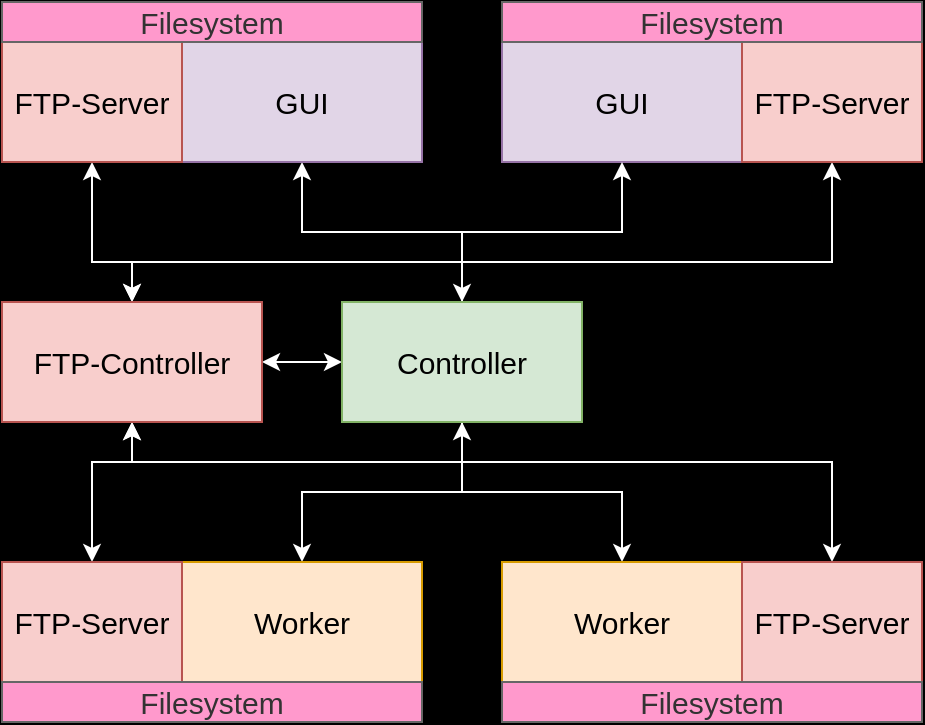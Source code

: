 <mxfile version="12.0.2" type="device" pages="1"><diagram id="bj3u7T3dHNq3HhVxmN0J" name="Page-1"><mxGraphModel dx="1185" dy="1837" grid="1" gridSize="10" guides="1" tooltips="1" connect="1" arrows="1" fold="1" page="1" pageScale="1" pageWidth="827" pageHeight="1169" background="#000000" math="0" shadow="0"><root><mxCell id="0"/><mxCell id="1" parent="0"/><mxCell id="L61X-0zqSYfUz2ejo7fB-1" value="GUI" style="rounded=0;whiteSpace=wrap;html=1;fontSize=15;fillColor=#e1d5e7;strokeColor=#9673a6;" parent="1" vertex="1"><mxGeometry x="320" y="-20" width="120" height="60" as="geometry"/></mxCell><mxCell id="L61X-0zqSYfUz2ejo7fB-10" style="edgeStyle=orthogonalEdgeStyle;rounded=0;orthogonalLoop=1;jettySize=auto;html=1;fontSize=15;strokeColor=#FFFFFF;" parent="1" source="L61X-0zqSYfUz2ejo7fB-2" target="L61X-0zqSYfUz2ejo7fB-1" edge="1"><mxGeometry relative="1" as="geometry"/></mxCell><mxCell id="L61X-0zqSYfUz2ejo7fB-11" style="edgeStyle=orthogonalEdgeStyle;rounded=0;orthogonalLoop=1;jettySize=auto;html=1;fontSize=15;strokeColor=#FFFFFF;startArrow=classic;startFill=1;" parent="1" source="L61X-0zqSYfUz2ejo7fB-2" target="L61X-0zqSYfUz2ejo7fB-9" edge="1"><mxGeometry relative="1" as="geometry"/></mxCell><mxCell id="L61X-0zqSYfUz2ejo7fB-12" style="edgeStyle=orthogonalEdgeStyle;rounded=0;orthogonalLoop=1;jettySize=auto;html=1;fontSize=15;strokeColor=#FFFFFF;" parent="1" source="L61X-0zqSYfUz2ejo7fB-2" target="L61X-0zqSYfUz2ejo7fB-3" edge="1"><mxGeometry relative="1" as="geometry"/></mxCell><mxCell id="L61X-0zqSYfUz2ejo7fB-13" style="edgeStyle=orthogonalEdgeStyle;rounded=0;orthogonalLoop=1;jettySize=auto;html=1;fontSize=15;strokeColor=#FFFFFF;startArrow=classic;startFill=1;" parent="1" source="L61X-0zqSYfUz2ejo7fB-2" target="L61X-0zqSYfUz2ejo7fB-8" edge="1"><mxGeometry relative="1" as="geometry"/></mxCell><mxCell id="_pPQo1bAEVEEE5pnuRDd-7" style="edgeStyle=orthogonalEdgeStyle;rounded=0;orthogonalLoop=1;jettySize=auto;html=1;entryX=1;entryY=0.5;entryDx=0;entryDy=0;fontSize=15;strokeColor=#FFFFFF;startArrow=classic;startFill=1;" edge="1" parent="1" source="L61X-0zqSYfUz2ejo7fB-2" target="_pPQo1bAEVEEE5pnuRDd-1"><mxGeometry relative="1" as="geometry"/></mxCell><mxCell id="L61X-0zqSYfUz2ejo7fB-2" value="Controller" style="rounded=0;whiteSpace=wrap;html=1;fontSize=15;fillColor=#d5e8d4;strokeColor=#82b366;" parent="1" vertex="1"><mxGeometry x="240" y="110" width="120" height="60" as="geometry"/></mxCell><mxCell id="L61X-0zqSYfUz2ejo7fB-3" value="Worker" style="rounded=0;whiteSpace=wrap;html=1;fontSize=15;fillColor=#ffe6cc;strokeColor=#d79b00;" parent="1" vertex="1"><mxGeometry x="320" y="240" width="120" height="60" as="geometry"/></mxCell><mxCell id="L61X-0zqSYfUz2ejo7fB-8" value="Worker" style="rounded=0;whiteSpace=wrap;html=1;fontSize=15;fillColor=#ffe6cc;strokeColor=#d79b00;" parent="1" vertex="1"><mxGeometry x="160" y="240" width="120" height="60" as="geometry"/></mxCell><mxCell id="L61X-0zqSYfUz2ejo7fB-9" value="GUI" style="rounded=0;whiteSpace=wrap;html=1;fontSize=15;fillColor=#e1d5e7;strokeColor=#9673a6;" parent="1" vertex="1"><mxGeometry x="160" y="-20" width="120" height="60" as="geometry"/></mxCell><mxCell id="_pPQo1bAEVEEE5pnuRDd-8" style="edgeStyle=orthogonalEdgeStyle;rounded=0;orthogonalLoop=1;jettySize=auto;html=1;startArrow=classic;startFill=1;strokeColor=#FFFFFF;fontSize=15;" edge="1" parent="1" source="_pPQo1bAEVEEE5pnuRDd-1" target="_pPQo1bAEVEEE5pnuRDd-5"><mxGeometry relative="1" as="geometry"><Array as="points"><mxPoint x="135" y="90"/><mxPoint x="115" y="90"/></Array></mxGeometry></mxCell><mxCell id="_pPQo1bAEVEEE5pnuRDd-9" style="edgeStyle=orthogonalEdgeStyle;rounded=0;orthogonalLoop=1;jettySize=auto;html=1;startArrow=classic;startFill=1;strokeColor=#FFFFFF;fontSize=15;" edge="1" parent="1" source="_pPQo1bAEVEEE5pnuRDd-1" target="_pPQo1bAEVEEE5pnuRDd-4"><mxGeometry relative="1" as="geometry"><Array as="points"><mxPoint x="135" y="190"/><mxPoint x="115" y="190"/></Array></mxGeometry></mxCell><mxCell id="_pPQo1bAEVEEE5pnuRDd-10" style="edgeStyle=orthogonalEdgeStyle;rounded=0;orthogonalLoop=1;jettySize=auto;html=1;entryX=0.5;entryY=1;entryDx=0;entryDy=0;startArrow=classic;startFill=1;strokeColor=#FFFFFF;fontSize=15;" edge="1" parent="1" source="_pPQo1bAEVEEE5pnuRDd-1" target="_pPQo1bAEVEEE5pnuRDd-6"><mxGeometry relative="1" as="geometry"><Array as="points"><mxPoint x="135" y="90"/><mxPoint x="485" y="90"/></Array></mxGeometry></mxCell><mxCell id="_pPQo1bAEVEEE5pnuRDd-11" style="edgeStyle=orthogonalEdgeStyle;rounded=0;orthogonalLoop=1;jettySize=auto;html=1;entryX=0.5;entryY=0;entryDx=0;entryDy=0;startArrow=classic;startFill=1;strokeColor=#FFFFFF;fontSize=15;" edge="1" parent="1" source="_pPQo1bAEVEEE5pnuRDd-1" target="_pPQo1bAEVEEE5pnuRDd-3"><mxGeometry relative="1" as="geometry"><Array as="points"><mxPoint x="135" y="190"/><mxPoint x="485" y="190"/></Array></mxGeometry></mxCell><mxCell id="_pPQo1bAEVEEE5pnuRDd-1" value="FTP-Controller" style="rounded=0;whiteSpace=wrap;html=1;fillColor=#f8cecc;strokeColor=#b85450;fontSize=15;" vertex="1" parent="1"><mxGeometry x="70" y="110" width="130" height="60" as="geometry"/></mxCell><mxCell id="_pPQo1bAEVEEE5pnuRDd-3" value="FTP-Server" style="rounded=0;whiteSpace=wrap;html=1;fillColor=#f8cecc;strokeColor=#b85450;fontSize=15;" vertex="1" parent="1"><mxGeometry x="440" y="240" width="90" height="60" as="geometry"/></mxCell><mxCell id="_pPQo1bAEVEEE5pnuRDd-4" value="FTP-Server" style="rounded=0;whiteSpace=wrap;html=1;fillColor=#f8cecc;strokeColor=#b85450;fontSize=15;" vertex="1" parent="1"><mxGeometry x="70" y="240" width="90" height="60" as="geometry"/></mxCell><mxCell id="_pPQo1bAEVEEE5pnuRDd-5" value="FTP-Server" style="rounded=0;whiteSpace=wrap;html=1;fillColor=#f8cecc;strokeColor=#b85450;fontSize=15;" vertex="1" parent="1"><mxGeometry x="70" y="-20" width="90" height="60" as="geometry"/></mxCell><mxCell id="_pPQo1bAEVEEE5pnuRDd-6" value="FTP-Server" style="rounded=0;whiteSpace=wrap;html=1;fillColor=#f8cecc;strokeColor=#b85450;fontSize=15;" vertex="1" parent="1"><mxGeometry x="440" y="-20" width="90" height="60" as="geometry"/></mxCell><mxCell id="_pPQo1bAEVEEE5pnuRDd-14" value="Filesystem" style="rounded=0;whiteSpace=wrap;html=1;fontSize=15;fillColor=#FF99CC;strokeColor=#666666;fontColor=#333333;" vertex="1" parent="1"><mxGeometry x="320" y="-40" width="210" height="20" as="geometry"/></mxCell><mxCell id="_pPQo1bAEVEEE5pnuRDd-15" value="Filesystem" style="rounded=0;whiteSpace=wrap;html=1;fontSize=15;fillColor=#FF99CC;strokeColor=#666666;fontColor=#333333;" vertex="1" parent="1"><mxGeometry x="70" y="-40" width="210" height="20" as="geometry"/></mxCell><mxCell id="_pPQo1bAEVEEE5pnuRDd-16" value="Filesystem" style="rounded=0;whiteSpace=wrap;html=1;fontSize=15;fillColor=#FF99CC;strokeColor=#666666;fontColor=#333333;" vertex="1" parent="1"><mxGeometry x="70" y="300" width="210" height="20" as="geometry"/></mxCell><mxCell id="_pPQo1bAEVEEE5pnuRDd-17" value="Filesystem" style="rounded=0;whiteSpace=wrap;html=1;fontSize=15;fillColor=#FF99CC;strokeColor=#666666;fontColor=#333333;" vertex="1" parent="1"><mxGeometry x="320" y="300" width="210" height="20" as="geometry"/></mxCell></root></mxGraphModel></diagram></mxfile>